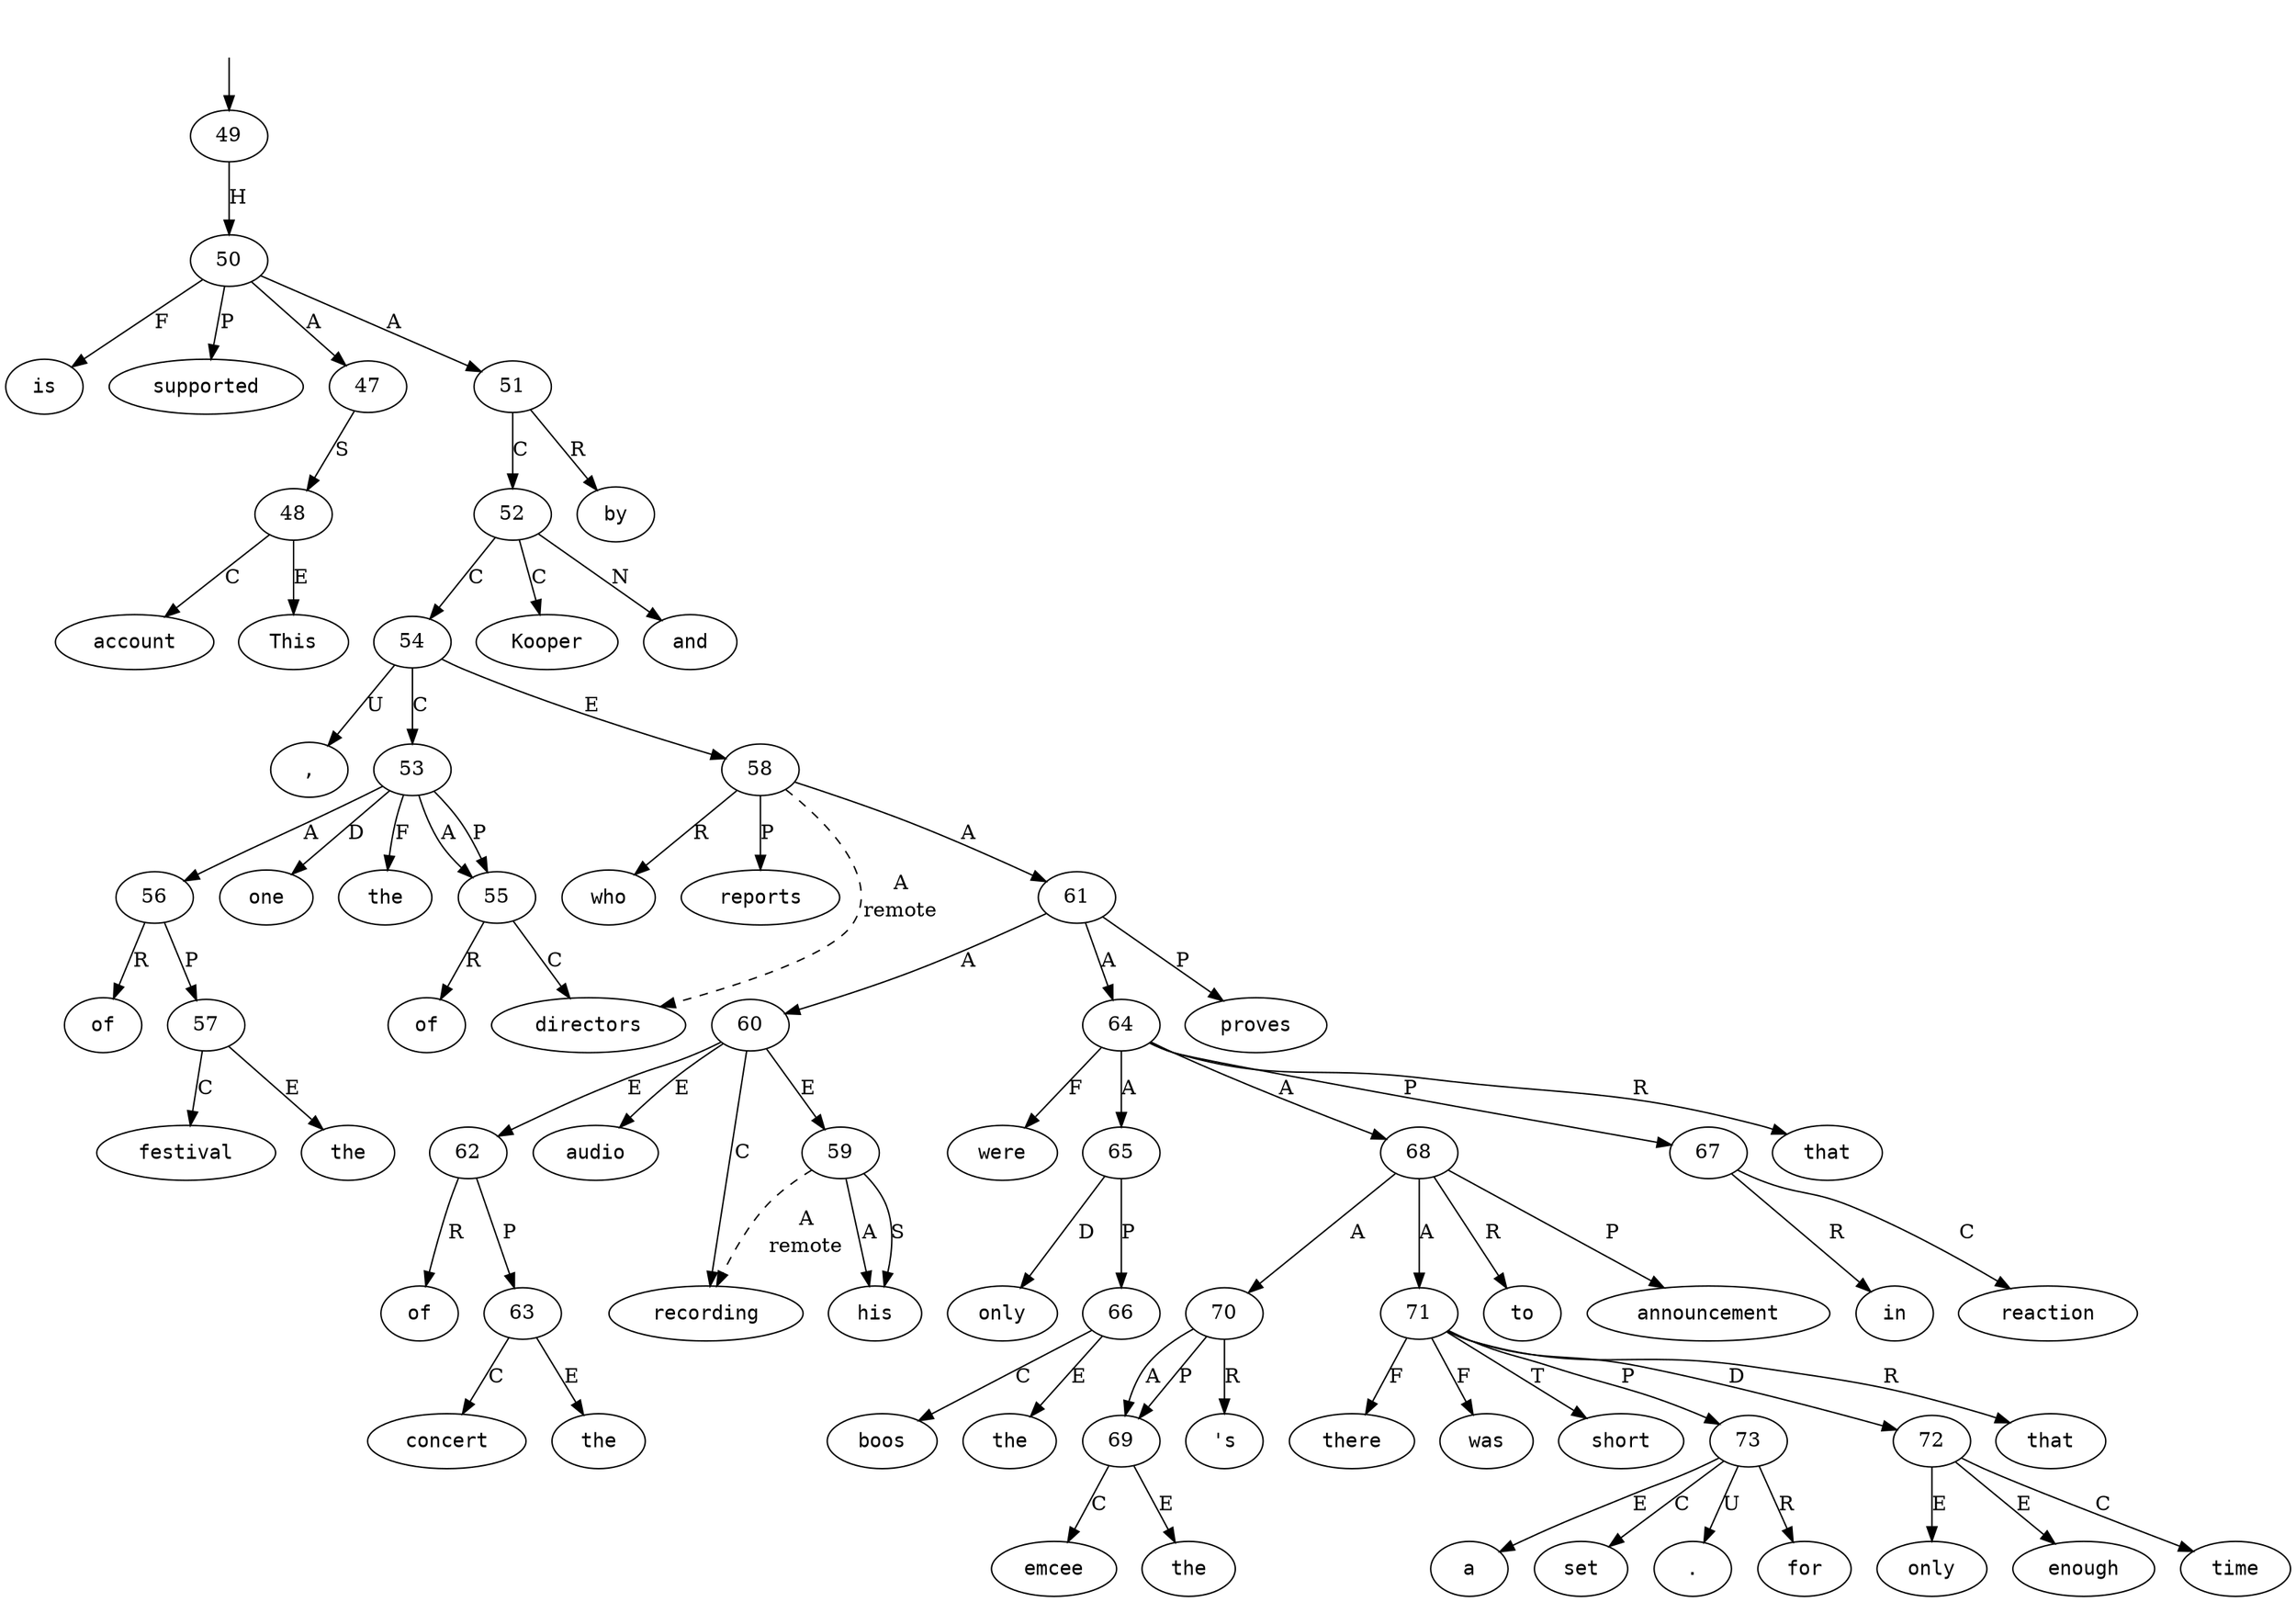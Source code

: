 digraph "696004" {
  top [ style=invis ];
  top -> 49;
  0 [ shape=oval, label=<<table align="center" border="0" cellspacing="0"><tr><td colspan="2"><font face="Courier">This</font></td></tr></table>> ];
  1 [ shape=oval, label=<<table align="center" border="0" cellspacing="0"><tr><td colspan="2"><font face="Courier">account</font></td></tr></table>> ];
  2 [ shape=oval, label=<<table align="center" border="0" cellspacing="0"><tr><td colspan="2"><font face="Courier">is</font></td></tr></table>> ];
  3 [ shape=oval, label=<<table align="center" border="0" cellspacing="0"><tr><td colspan="2"><font face="Courier">supported</font></td></tr></table>> ];
  4 [ shape=oval, label=<<table align="center" border="0" cellspacing="0"><tr><td colspan="2"><font face="Courier">by</font></td></tr></table>> ];
  5 [ shape=oval, label=<<table align="center" border="0" cellspacing="0"><tr><td colspan="2"><font face="Courier">Kooper</font></td></tr></table>> ];
  6 [ shape=oval, label=<<table align="center" border="0" cellspacing="0"><tr><td colspan="2"><font face="Courier">and</font></td></tr></table>> ];
  7 [ shape=oval, label=<<table align="center" border="0" cellspacing="0"><tr><td colspan="2"><font face="Courier">one</font></td></tr></table>> ];
  8 [ shape=oval, label=<<table align="center" border="0" cellspacing="0"><tr><td colspan="2"><font face="Courier">of</font></td></tr></table>> ];
  9 [ shape=oval, label=<<table align="center" border="0" cellspacing="0"><tr><td colspan="2"><font face="Courier">the</font></td></tr></table>> ];
  10 [ shape=oval, label=<<table align="center" border="0" cellspacing="0"><tr><td colspan="2"><font face="Courier">directors</font></td></tr></table>> ];
  11 [ shape=oval, label=<<table align="center" border="0" cellspacing="0"><tr><td colspan="2"><font face="Courier">of</font></td></tr></table>> ];
  12 [ shape=oval, label=<<table align="center" border="0" cellspacing="0"><tr><td colspan="2"><font face="Courier">the</font></td></tr></table>> ];
  13 [ shape=oval, label=<<table align="center" border="0" cellspacing="0"><tr><td colspan="2"><font face="Courier">festival</font></td></tr></table>> ];
  14 [ shape=oval, label=<<table align="center" border="0" cellspacing="0"><tr><td colspan="2"><font face="Courier">,</font></td></tr></table>> ];
  15 [ shape=oval, label=<<table align="center" border="0" cellspacing="0"><tr><td colspan="2"><font face="Courier">who</font></td></tr></table>> ];
  16 [ shape=oval, label=<<table align="center" border="0" cellspacing="0"><tr><td colspan="2"><font face="Courier">reports</font></td></tr></table>> ];
  17 [ shape=oval, label=<<table align="center" border="0" cellspacing="0"><tr><td colspan="2"><font face="Courier">his</font></td></tr></table>> ];
  18 [ shape=oval, label=<<table align="center" border="0" cellspacing="0"><tr><td colspan="2"><font face="Courier">audio</font></td></tr></table>> ];
  19 [ shape=oval, label=<<table align="center" border="0" cellspacing="0"><tr><td colspan="2"><font face="Courier">recording</font></td></tr></table>> ];
  20 [ shape=oval, label=<<table align="center" border="0" cellspacing="0"><tr><td colspan="2"><font face="Courier">of</font></td></tr></table>> ];
  21 [ shape=oval, label=<<table align="center" border="0" cellspacing="0"><tr><td colspan="2"><font face="Courier">the</font></td></tr></table>> ];
  22 [ shape=oval, label=<<table align="center" border="0" cellspacing="0"><tr><td colspan="2"><font face="Courier">concert</font></td></tr></table>> ];
  23 [ shape=oval, label=<<table align="center" border="0" cellspacing="0"><tr><td colspan="2"><font face="Courier">proves</font></td></tr></table>> ];
  24 [ shape=oval, label=<<table align="center" border="0" cellspacing="0"><tr><td colspan="2"><font face="Courier">that</font></td></tr></table>> ];
  25 [ shape=oval, label=<<table align="center" border="0" cellspacing="0"><tr><td colspan="2"><font face="Courier">the</font></td></tr></table>> ];
  26 [ shape=oval, label=<<table align="center" border="0" cellspacing="0"><tr><td colspan="2"><font face="Courier">only</font></td></tr></table>> ];
  27 [ shape=oval, label=<<table align="center" border="0" cellspacing="0"><tr><td colspan="2"><font face="Courier">boos</font></td></tr></table>> ];
  28 [ shape=oval, label=<<table align="center" border="0" cellspacing="0"><tr><td colspan="2"><font face="Courier">were</font></td></tr></table>> ];
  29 [ shape=oval, label=<<table align="center" border="0" cellspacing="0"><tr><td colspan="2"><font face="Courier">in</font></td></tr></table>> ];
  30 [ shape=oval, label=<<table align="center" border="0" cellspacing="0"><tr><td colspan="2"><font face="Courier">reaction</font></td></tr></table>> ];
  31 [ shape=oval, label=<<table align="center" border="0" cellspacing="0"><tr><td colspan="2"><font face="Courier">to</font></td></tr></table>> ];
  32 [ shape=oval, label=<<table align="center" border="0" cellspacing="0"><tr><td colspan="2"><font face="Courier">the</font></td></tr></table>> ];
  33 [ shape=oval, label=<<table align="center" border="0" cellspacing="0"><tr><td colspan="2"><font face="Courier">emcee</font></td></tr></table>> ];
  34 [ shape=oval, label=<<table align="center" border="0" cellspacing="0"><tr><td colspan="2"><font face="Courier">&#x27;s</font></td></tr></table>> ];
  35 [ shape=oval, label=<<table align="center" border="0" cellspacing="0"><tr><td colspan="2"><font face="Courier">announcement</font></td></tr></table>> ];
  36 [ shape=oval, label=<<table align="center" border="0" cellspacing="0"><tr><td colspan="2"><font face="Courier">that</font></td></tr></table>> ];
  37 [ shape=oval, label=<<table align="center" border="0" cellspacing="0"><tr><td colspan="2"><font face="Courier">there</font></td></tr></table>> ];
  38 [ shape=oval, label=<<table align="center" border="0" cellspacing="0"><tr><td colspan="2"><font face="Courier">was</font></td></tr></table>> ];
  39 [ shape=oval, label=<<table align="center" border="0" cellspacing="0"><tr><td colspan="2"><font face="Courier">only</font></td></tr></table>> ];
  40 [ shape=oval, label=<<table align="center" border="0" cellspacing="0"><tr><td colspan="2"><font face="Courier">enough</font></td></tr></table>> ];
  41 [ shape=oval, label=<<table align="center" border="0" cellspacing="0"><tr><td colspan="2"><font face="Courier">time</font></td></tr></table>> ];
  42 [ shape=oval, label=<<table align="center" border="0" cellspacing="0"><tr><td colspan="2"><font face="Courier">for</font></td></tr></table>> ];
  43 [ shape=oval, label=<<table align="center" border="0" cellspacing="0"><tr><td colspan="2"><font face="Courier">a</font></td></tr></table>> ];
  44 [ shape=oval, label=<<table align="center" border="0" cellspacing="0"><tr><td colspan="2"><font face="Courier">short</font></td></tr></table>> ];
  45 [ shape=oval, label=<<table align="center" border="0" cellspacing="0"><tr><td colspan="2"><font face="Courier">set</font></td></tr></table>> ];
  46 [ shape=oval, label=<<table align="center" border="0" cellspacing="0"><tr><td colspan="2"><font face="Courier">.</font></td></tr></table>> ];
  47 -> 48 [ label="S" ];
  48 -> 1 [ label="C" ];
  48 -> 0 [ label="E" ];
  49 -> 50 [ label="H" ];
  50 -> 3 [ label="P" ];
  50 -> 2 [ label="F" ];
  50 -> 51 [ label="A" ];
  50 -> 47 [ label="A" ];
  51 -> 4 [ label="R" ];
  51 -> 52 [ label="C" ];
  52 -> 5 [ label="C" ];
  52 -> 6 [ label="N" ];
  52 -> 54 [ label="C" ];
  53 -> 55 [ label="P" ];
  53 -> 56 [ label="A" ];
  53 -> 9 [ label="F" ];
  53 -> 55 [ label="A" ];
  53 -> 7 [ label="D" ];
  54 -> 53 [ label="C" ];
  54 -> 14 [ label="U" ];
  54 -> 58 [ label="E" ];
  55 -> 10 [ label="C" ];
  55 -> 8 [ label="R" ];
  56 -> 57 [ label="P" ];
  56 -> 11 [ label="R" ];
  57 -> 12 [ label="E" ];
  57 -> 13 [ label="C" ];
  58 -> 10 [ label=<<table align="center" border="0" cellspacing="0"><tr><td colspan="1">A</td></tr><tr><td>remote</td></tr></table>>, style=dashed ];
  58 -> 16 [ label="P" ];
  58 -> 15 [ label="R" ];
  58 -> 61 [ label="A" ];
  59 -> 17 [ label="S" ];
  59 -> 17 [ label="A" ];
  59 -> 19 [ label=<<table align="center" border="0" cellspacing="0"><tr><td colspan="1">A</td></tr><tr><td>remote</td></tr></table>>, style=dashed ];
  60 -> 19 [ label="C" ];
  60 -> 62 [ label="E" ];
  60 -> 18 [ label="E" ];
  60 -> 59 [ label="E" ];
  61 -> 60 [ label="A" ];
  61 -> 23 [ label="P" ];
  61 -> 64 [ label="A" ];
  62 -> 20 [ label="R" ];
  62 -> 63 [ label="P" ];
  63 -> 22 [ label="C" ];
  63 -> 21 [ label="E" ];
  64 -> 24 [ label="R" ];
  64 -> 65 [ label="A" ];
  64 -> 28 [ label="F" ];
  64 -> 68 [ label="A" ];
  64 -> 67 [ label="P" ];
  65 -> 26 [ label="D" ];
  65 -> 66 [ label="P" ];
  66 -> 27 [ label="C" ];
  66 -> 25 [ label="E" ];
  67 -> 29 [ label="R" ];
  67 -> 30 [ label="C" ];
  68 -> 31 [ label="R" ];
  68 -> 70 [ label="A" ];
  68 -> 71 [ label="A" ];
  68 -> 35 [ label="P" ];
  69 -> 33 [ label="C" ];
  69 -> 32 [ label="E" ];
  70 -> 69 [ label="P" ];
  70 -> 34 [ label="R" ];
  70 -> 69 [ label="A" ];
  71 -> 73 [ label="P" ];
  71 -> 38 [ label="F" ];
  71 -> 44 [ label="T" ];
  71 -> 72 [ label="D" ];
  71 -> 36 [ label="R" ];
  71 -> 37 [ label="F" ];
  72 -> 41 [ label="C" ];
  72 -> 40 [ label="E" ];
  72 -> 39 [ label="E" ];
  73 -> 42 [ label="R" ];
  73 -> 43 [ label="E" ];
  73 -> 46 [ label="U" ];
  73 -> 45 [ label="C" ];
}

